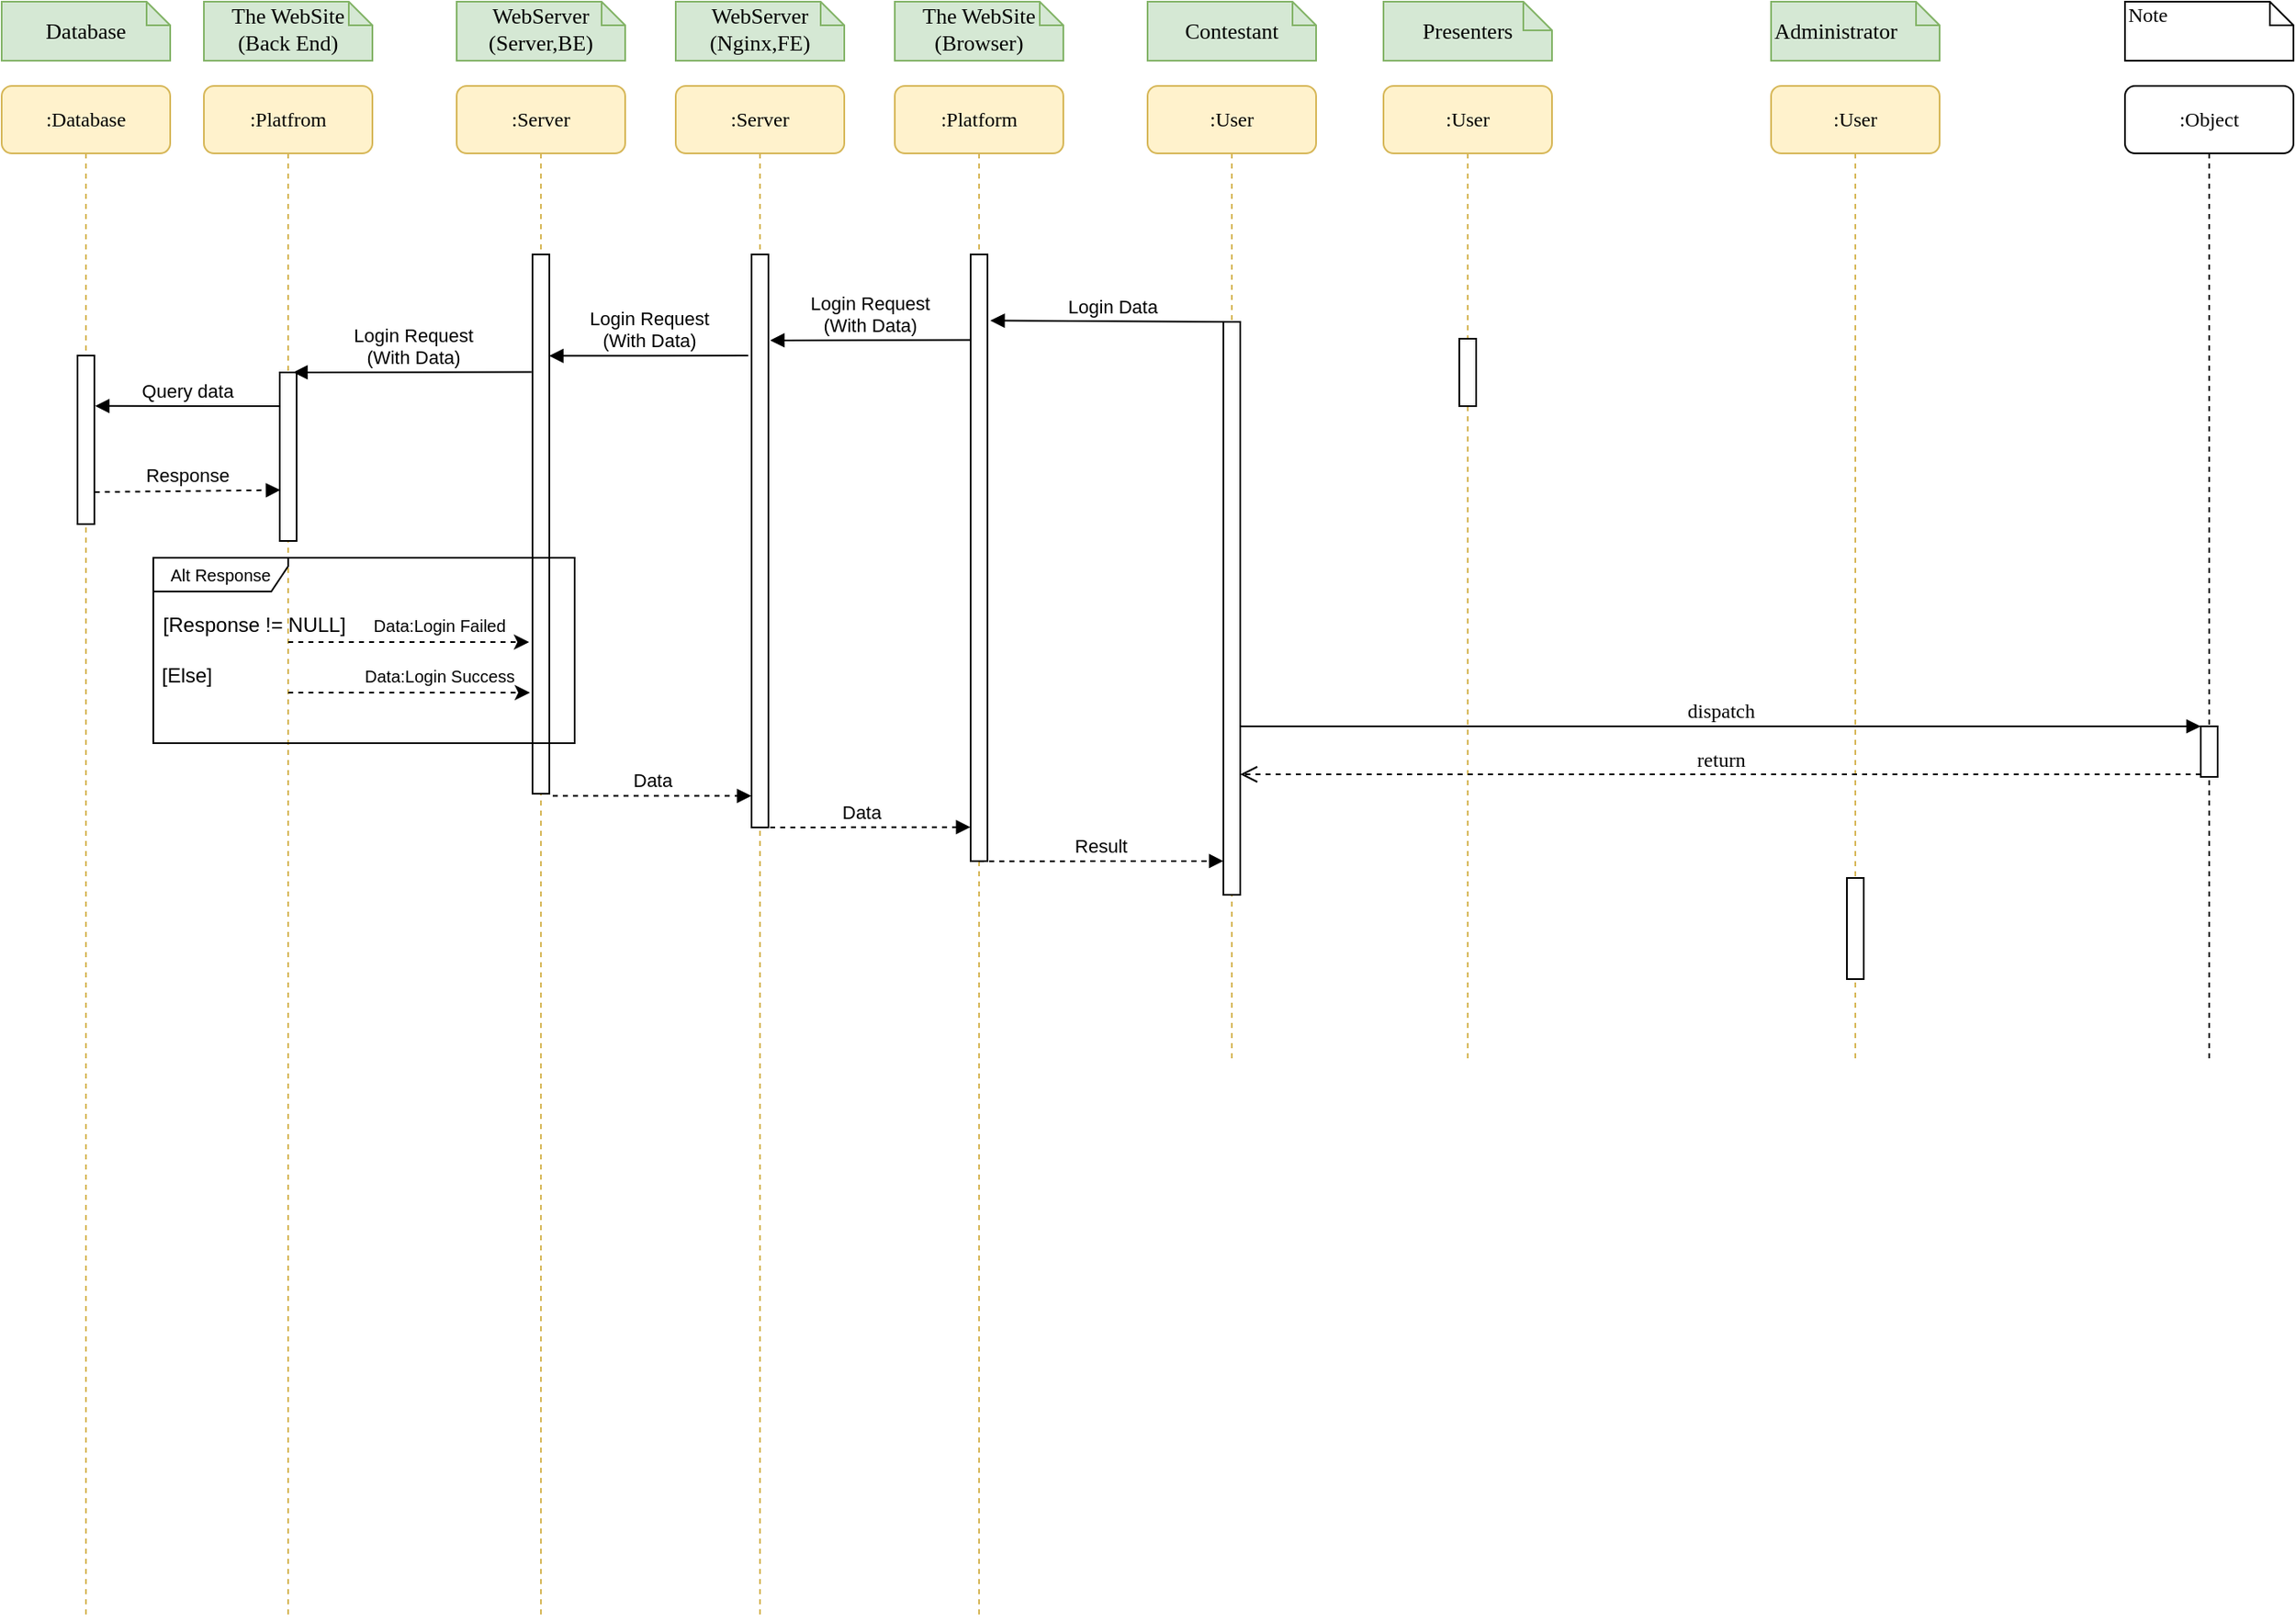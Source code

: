 <mxfile version="12.9.14" type="github">
  <diagram name="Page-1" id="13e1069c-82ec-6db2-03f1-153e76fe0fe0">
    <mxGraphModel dx="805" dy="608" grid="1" gridSize="10" guides="1" tooltips="1" connect="1" arrows="1" fold="1" page="1" pageScale="1" pageWidth="1654" pageHeight="1169" background="#ffffff" math="0" shadow="0">
      <root>
        <mxCell id="0" />
        <mxCell id="1" parent="0" />
        <mxCell id="7baba1c4bc27f4b0-2" value=":Database" style="shape=umlLifeline;perimeter=lifelinePerimeter;whiteSpace=wrap;html=1;container=1;collapsible=0;recursiveResize=0;outlineConnect=0;rounded=1;shadow=0;comic=0;labelBackgroundColor=none;strokeWidth=1;fontFamily=Verdana;fontSize=12;align=center;fillColor=#fff2cc;strokeColor=#d6b656;" parent="1" vertex="1">
          <mxGeometry x="500" y="80" width="100" height="910" as="geometry" />
        </mxCell>
        <mxCell id="7baba1c4bc27f4b0-10" value="" style="html=1;points=[];perimeter=orthogonalPerimeter;rounded=0;shadow=0;comic=0;labelBackgroundColor=none;strokeWidth=1;fontFamily=Verdana;fontSize=12;align=center;" parent="7baba1c4bc27f4b0-2" vertex="1">
          <mxGeometry x="45" y="160" width="10" height="100" as="geometry" />
        </mxCell>
        <mxCell id="7baba1c4bc27f4b0-3" value=":Platfrom" style="shape=umlLifeline;perimeter=lifelinePerimeter;whiteSpace=wrap;html=1;container=1;collapsible=0;recursiveResize=0;outlineConnect=0;rounded=1;shadow=0;comic=0;labelBackgroundColor=none;strokeWidth=1;fontFamily=Verdana;fontSize=12;align=center;fillColor=#fff2cc;strokeColor=#d6b656;" parent="1" vertex="1">
          <mxGeometry x="620" y="80" width="100" height="910" as="geometry" />
        </mxCell>
        <mxCell id="7baba1c4bc27f4b0-13" value="" style="html=1;points=[];perimeter=orthogonalPerimeter;rounded=0;shadow=0;comic=0;labelBackgroundColor=none;strokeWidth=1;fontFamily=Verdana;fontSize=12;align=center;" parent="7baba1c4bc27f4b0-3" vertex="1">
          <mxGeometry x="45" y="170" width="10" height="100" as="geometry" />
        </mxCell>
        <mxCell id="7baba1c4bc27f4b0-4" value=":User" style="shape=umlLifeline;perimeter=lifelinePerimeter;whiteSpace=wrap;html=1;container=1;collapsible=0;recursiveResize=0;outlineConnect=0;rounded=1;shadow=0;comic=0;labelBackgroundColor=none;strokeWidth=1;fontFamily=Verdana;fontSize=12;align=center;fillColor=#fff2cc;strokeColor=#d6b656;" parent="1" vertex="1">
          <mxGeometry x="1180" y="80" width="100" height="580" as="geometry" />
        </mxCell>
        <mxCell id="7baba1c4bc27f4b0-16" value="" style="html=1;points=[];perimeter=orthogonalPerimeter;rounded=0;shadow=0;comic=0;labelBackgroundColor=none;strokeWidth=1;fontFamily=Verdana;fontSize=12;align=center;" parent="7baba1c4bc27f4b0-4" vertex="1">
          <mxGeometry x="45" y="140" width="10" height="340" as="geometry" />
        </mxCell>
        <mxCell id="7baba1c4bc27f4b0-5" value=":User" style="shape=umlLifeline;perimeter=lifelinePerimeter;whiteSpace=wrap;html=1;container=1;collapsible=0;recursiveResize=0;outlineConnect=0;rounded=1;shadow=0;comic=0;labelBackgroundColor=none;strokeWidth=1;fontFamily=Verdana;fontSize=12;align=center;fillColor=#fff2cc;strokeColor=#d6b656;" parent="1" vertex="1">
          <mxGeometry x="1320" y="80" width="100" height="580" as="geometry" />
        </mxCell>
        <mxCell id="7baba1c4bc27f4b0-19" value="" style="html=1;points=[];perimeter=orthogonalPerimeter;rounded=0;shadow=0;comic=0;labelBackgroundColor=none;strokeWidth=1;fontFamily=Verdana;fontSize=12;align=center;" parent="7baba1c4bc27f4b0-5" vertex="1">
          <mxGeometry x="45" y="150" width="10" height="40" as="geometry" />
        </mxCell>
        <mxCell id="7baba1c4bc27f4b0-6" value=":User" style="shape=umlLifeline;perimeter=lifelinePerimeter;whiteSpace=wrap;html=1;container=1;collapsible=0;recursiveResize=0;outlineConnect=0;rounded=1;shadow=0;comic=0;labelBackgroundColor=none;strokeWidth=1;fontFamily=Verdana;fontSize=12;align=center;fillColor=#fff2cc;strokeColor=#d6b656;" parent="1" vertex="1">
          <mxGeometry x="1550" y="80" width="100" height="580" as="geometry" />
        </mxCell>
        <mxCell id="7baba1c4bc27f4b0-28" value="" style="html=1;points=[];perimeter=orthogonalPerimeter;rounded=0;shadow=0;comic=0;labelBackgroundColor=none;strokeWidth=1;fontFamily=Verdana;fontSize=12;align=center;" parent="7baba1c4bc27f4b0-6" vertex="1">
          <mxGeometry x="45" y="470" width="10" height="60" as="geometry" />
        </mxCell>
        <mxCell id="7baba1c4bc27f4b0-7" value=":Object" style="shape=umlLifeline;perimeter=lifelinePerimeter;whiteSpace=wrap;html=1;container=1;collapsible=0;recursiveResize=0;outlineConnect=0;rounded=1;shadow=0;comic=0;labelBackgroundColor=none;strokeWidth=1;fontFamily=Verdana;fontSize=12;align=center;" parent="1" vertex="1">
          <mxGeometry x="1760" y="80" width="100" height="580" as="geometry" />
        </mxCell>
        <mxCell id="7baba1c4bc27f4b0-25" value="" style="html=1;points=[];perimeter=orthogonalPerimeter;rounded=0;shadow=0;comic=0;labelBackgroundColor=none;strokeColor=#000000;strokeWidth=1;fillColor=#FFFFFF;fontFamily=Verdana;fontSize=12;fontColor=#000000;align=center;" parent="7baba1c4bc27f4b0-7" vertex="1">
          <mxGeometry x="45" y="380" width="10" height="30" as="geometry" />
        </mxCell>
        <mxCell id="7baba1c4bc27f4b0-8" value=":Platform" style="shape=umlLifeline;perimeter=lifelinePerimeter;whiteSpace=wrap;html=1;container=1;collapsible=0;recursiveResize=0;outlineConnect=0;rounded=1;shadow=0;comic=0;labelBackgroundColor=none;strokeWidth=1;fontFamily=Verdana;fontSize=12;align=center;fillColor=#fff2cc;strokeColor=#d6b656;" parent="1" vertex="1">
          <mxGeometry x="1030" y="80" width="100" height="910" as="geometry" />
        </mxCell>
        <mxCell id="7baba1c4bc27f4b0-9" value="" style="html=1;points=[];perimeter=orthogonalPerimeter;rounded=0;shadow=0;comic=0;labelBackgroundColor=none;strokeWidth=1;fontFamily=Verdana;fontSize=12;align=center;" parent="7baba1c4bc27f4b0-8" vertex="1">
          <mxGeometry x="45" y="100" width="10" height="360" as="geometry" />
        </mxCell>
        <mxCell id="7baba1c4bc27f4b0-26" value="dispatch" style="html=1;verticalAlign=bottom;endArrow=block;entryX=0;entryY=0;labelBackgroundColor=none;fontFamily=Verdana;fontSize=12;" parent="1" target="7baba1c4bc27f4b0-25" edge="1">
          <mxGeometry relative="1" as="geometry">
            <mxPoint x="1235" y="460.0" as="sourcePoint" />
          </mxGeometry>
        </mxCell>
        <mxCell id="7baba1c4bc27f4b0-27" value="return" style="html=1;verticalAlign=bottom;endArrow=open;dashed=1;endSize=8;exitX=0;exitY=0.95;labelBackgroundColor=none;fontFamily=Verdana;fontSize=12;" parent="1" source="7baba1c4bc27f4b0-25" edge="1">
          <mxGeometry relative="1" as="geometry">
            <mxPoint x="1235" y="488.5" as="targetPoint" />
          </mxGeometry>
        </mxCell>
        <mxCell id="7baba1c4bc27f4b0-40" value="&lt;div&gt;&lt;span style=&quot;line-height: 120% ; font-size: 13px&quot;&gt;The WebSite&lt;/span&gt;&lt;/div&gt;&lt;div&gt;&lt;span style=&quot;line-height: 120% ; font-size: 13px&quot;&gt;(Browser)&lt;/span&gt;&lt;/div&gt;" style="shape=note;whiteSpace=wrap;html=1;size=14;verticalAlign=top;align=center;spacingTop=-6;rounded=0;shadow=0;comic=0;labelBackgroundColor=none;strokeWidth=1;fontFamily=Verdana;fontSize=12;fillColor=#d5e8d4;strokeColor=#82b366;" parent="1" vertex="1">
          <mxGeometry x="1030" y="30" width="100" height="35" as="geometry" />
        </mxCell>
        <mxCell id="7baba1c4bc27f4b0-41" value="&lt;font style=&quot;font-size: 13px ; line-height: 260%&quot;&gt;Database&lt;/font&gt;" style="shape=note;whiteSpace=wrap;html=1;size=14;verticalAlign=top;align=center;spacingTop=-6;rounded=0;shadow=0;comic=0;labelBackgroundColor=none;strokeWidth=1;fontFamily=Verdana;fontSize=12;fillColor=#d5e8d4;strokeColor=#82b366;" parent="1" vertex="1">
          <mxGeometry x="500" y="30" width="100" height="35" as="geometry" />
        </mxCell>
        <mxCell id="7baba1c4bc27f4b0-42" value="&lt;div style=&quot;font-size: 13px&quot;&gt;&lt;span&gt;&lt;font style=&quot;font-size: 13px&quot;&gt;The WebSite&lt;/font&gt;&lt;/span&gt;&lt;/div&gt;&lt;div style=&quot;font-size: 13px&quot;&gt;&lt;span&gt;&lt;font style=&quot;font-size: 13px&quot;&gt;(Back End)&lt;/font&gt;&lt;/span&gt;&lt;/div&gt;" style="shape=note;whiteSpace=wrap;html=1;size=14;verticalAlign=top;align=center;spacingTop=-6;rounded=0;shadow=0;comic=0;labelBackgroundColor=none;strokeWidth=1;fontFamily=Verdana;fontSize=12;fillColor=#d5e8d4;strokeColor=#82b366;" parent="1" vertex="1">
          <mxGeometry x="620" y="30" width="100" height="35" as="geometry" />
        </mxCell>
        <mxCell id="7baba1c4bc27f4b0-43" value="&lt;font style=&quot;font-size: 13px ; line-height: 260%&quot;&gt;Contestant&lt;/font&gt;" style="shape=note;whiteSpace=wrap;html=1;size=14;verticalAlign=top;align=center;spacingTop=-6;rounded=0;shadow=0;comic=0;labelBackgroundColor=none;strokeWidth=1;fontFamily=Verdana;fontSize=12;fillColor=#d5e8d4;strokeColor=#82b366;" parent="1" vertex="1">
          <mxGeometry x="1180" y="30" width="100" height="35" as="geometry" />
        </mxCell>
        <mxCell id="7baba1c4bc27f4b0-44" value="&lt;font style=&quot;font-size: 13px ; line-height: 260%&quot;&gt;Presenters&lt;/font&gt;" style="shape=note;whiteSpace=wrap;html=1;size=17;verticalAlign=top;align=center;spacingTop=-6;rounded=0;shadow=0;comic=0;labelBackgroundColor=none;strokeWidth=1;fontFamily=Verdana;fontSize=12;fillColor=#d5e8d4;strokeColor=#82b366;" parent="1" vertex="1">
          <mxGeometry x="1320" y="30" width="100" height="35" as="geometry" />
        </mxCell>
        <mxCell id="7baba1c4bc27f4b0-45" value="&lt;font style=&quot;font-size: 13px ; line-height: 260%&quot;&gt;Administrator&lt;/font&gt;" style="shape=note;whiteSpace=wrap;html=1;size=14;verticalAlign=top;align=left;spacingTop=-6;rounded=0;shadow=0;comic=0;labelBackgroundColor=none;strokeWidth=1;fontFamily=Verdana;fontSize=12;fillColor=#d5e8d4;strokeColor=#82b366;" parent="1" vertex="1">
          <mxGeometry x="1550" y="30" width="100" height="35" as="geometry" />
        </mxCell>
        <mxCell id="7baba1c4bc27f4b0-46" value="Note" style="shape=note;whiteSpace=wrap;html=1;size=14;verticalAlign=top;align=left;spacingTop=-6;rounded=0;shadow=0;comic=0;labelBackgroundColor=none;strokeWidth=1;fontFamily=Verdana;fontSize=12" parent="1" vertex="1">
          <mxGeometry x="1760" y="30" width="100" height="35" as="geometry" />
        </mxCell>
        <mxCell id="4uj9QXO0IwnyNkfjcyjK-6" value="&lt;div style=&quot;font-size: 13px&quot;&gt;WebServer&lt;/div&gt;&lt;div style=&quot;font-size: 13px&quot;&gt;(Nginx,FE)&lt;/div&gt;" style="shape=note;whiteSpace=wrap;html=1;size=14;verticalAlign=top;align=center;spacingTop=-6;rounded=0;shadow=0;comic=0;labelBackgroundColor=none;strokeWidth=1;fontFamily=Verdana;fontSize=12;fillColor=#d5e8d4;strokeColor=#82b366;" vertex="1" parent="1">
          <mxGeometry x="900" y="30" width="100" height="35" as="geometry" />
        </mxCell>
        <mxCell id="4uj9QXO0IwnyNkfjcyjK-7" value=":Server" style="shape=umlLifeline;perimeter=lifelinePerimeter;whiteSpace=wrap;html=1;container=1;collapsible=0;recursiveResize=0;outlineConnect=0;rounded=1;shadow=0;comic=0;labelBackgroundColor=none;strokeWidth=1;fontFamily=Verdana;fontSize=12;align=center;fillColor=#fff2cc;strokeColor=#d6b656;" vertex="1" parent="1">
          <mxGeometry x="900" y="80" width="100" height="910" as="geometry" />
        </mxCell>
        <mxCell id="4uj9QXO0IwnyNkfjcyjK-8" value="" style="html=1;points=[];perimeter=orthogonalPerimeter;rounded=0;shadow=0;comic=0;labelBackgroundColor=none;strokeWidth=1;fontFamily=Verdana;fontSize=12;align=center;" vertex="1" parent="4uj9QXO0IwnyNkfjcyjK-7">
          <mxGeometry x="45" y="100" width="10" height="340" as="geometry" />
        </mxCell>
        <mxCell id="4uj9QXO0IwnyNkfjcyjK-10" value=":Server" style="shape=umlLifeline;perimeter=lifelinePerimeter;whiteSpace=wrap;html=1;container=1;collapsible=0;recursiveResize=0;outlineConnect=0;rounded=1;shadow=0;comic=0;labelBackgroundColor=none;strokeWidth=1;fontFamily=Verdana;fontSize=12;align=center;fillColor=#fff2cc;strokeColor=#d6b656;" vertex="1" parent="1">
          <mxGeometry x="770" y="80" width="100" height="910" as="geometry" />
        </mxCell>
        <mxCell id="4uj9QXO0IwnyNkfjcyjK-11" value="" style="html=1;points=[];perimeter=orthogonalPerimeter;rounded=0;shadow=0;comic=0;labelBackgroundColor=none;strokeWidth=1;fontFamily=Verdana;fontSize=12;align=center;" vertex="1" parent="4uj9QXO0IwnyNkfjcyjK-10">
          <mxGeometry x="45" y="100" width="10" height="320" as="geometry" />
        </mxCell>
        <mxCell id="4uj9QXO0IwnyNkfjcyjK-12" value="&lt;div style=&quot;font-size: 13px&quot;&gt;WebServer&lt;/div&gt;&lt;div style=&quot;font-size: 13px&quot;&gt;(Server,BE)&lt;/div&gt;" style="shape=note;whiteSpace=wrap;html=1;size=14;verticalAlign=top;align=center;spacingTop=-6;rounded=0;shadow=0;comic=0;labelBackgroundColor=none;strokeWidth=1;fontFamily=Verdana;fontSize=12;fillColor=#d5e8d4;strokeColor=#82b366;" vertex="1" parent="1">
          <mxGeometry x="770" y="30" width="100" height="35" as="geometry" />
        </mxCell>
        <mxCell id="4uj9QXO0IwnyNkfjcyjK-17" value="Login Data" style="html=1;verticalAlign=bottom;endArrow=block;entryX=1.167;entryY=0.109;entryDx=0;entryDy=0;entryPerimeter=0;" edge="1" parent="1" source="7baba1c4bc27f4b0-4" target="7baba1c4bc27f4b0-9">
          <mxGeometry width="80" relative="1" as="geometry">
            <mxPoint x="1110" y="220" as="sourcePoint" />
            <mxPoint x="1090" y="220" as="targetPoint" />
            <Array as="points">
              <mxPoint x="1230" y="220" />
            </Array>
          </mxGeometry>
        </mxCell>
        <mxCell id="4uj9QXO0IwnyNkfjcyjK-18" value="Login Request&lt;br&gt;(With Data)" style="html=1;verticalAlign=bottom;endArrow=block;entryX=1.1;entryY=0.15;entryDx=0;entryDy=0;entryPerimeter=0;" edge="1" parent="1" target="4uj9QXO0IwnyNkfjcyjK-8">
          <mxGeometry width="80" relative="1" as="geometry">
            <mxPoint x="1074.7" y="230.78" as="sourcePoint" />
            <mxPoint x="960" y="231" as="targetPoint" />
            <Array as="points" />
          </mxGeometry>
        </mxCell>
        <mxCell id="4uj9QXO0IwnyNkfjcyjK-19" value="Login Request&lt;br&gt;(With Data)" style="html=1;verticalAlign=bottom;endArrow=block;entryX=0.98;entryY=0.188;entryDx=0;entryDy=0;entryPerimeter=0;" edge="1" parent="1" target="4uj9QXO0IwnyNkfjcyjK-11">
          <mxGeometry width="80" relative="1" as="geometry">
            <mxPoint x="943" y="240" as="sourcePoint" />
            <mxPoint x="830" y="241" as="targetPoint" />
            <Array as="points" />
          </mxGeometry>
        </mxCell>
        <mxCell id="4uj9QXO0IwnyNkfjcyjK-20" value="Login Request&lt;br&gt;(With Data)" style="html=1;verticalAlign=bottom;endArrow=block;exitX=-0.06;exitY=0.218;exitDx=0;exitDy=0;exitPerimeter=0;" edge="1" parent="1" source="4uj9QXO0IwnyNkfjcyjK-11">
          <mxGeometry width="80" relative="1" as="geometry">
            <mxPoint x="809.3" y="249.94" as="sourcePoint" />
            <mxPoint x="673" y="250" as="targetPoint" />
            <Array as="points" />
          </mxGeometry>
        </mxCell>
        <mxCell id="4uj9QXO0IwnyNkfjcyjK-21" value="Query data" style="html=1;verticalAlign=bottom;endArrow=block;entryX=1.039;entryY=0.299;entryDx=0;entryDy=0;entryPerimeter=0;" edge="1" parent="1" target="7baba1c4bc27f4b0-10">
          <mxGeometry width="80" relative="1" as="geometry">
            <mxPoint x="665" y="270" as="sourcePoint" />
            <mxPoint x="557" y="270" as="targetPoint" />
            <Array as="points" />
          </mxGeometry>
        </mxCell>
        <mxCell id="4uj9QXO0IwnyNkfjcyjK-22" value="Response" style="html=1;verticalAlign=bottom;endArrow=block;exitX=1.02;exitY=0.81;exitDx=0;exitDy=0;exitPerimeter=0;entryX=0.033;entryY=0.698;entryDx=0;entryDy=0;entryPerimeter=0;dashed=1;" edge="1" parent="1" source="7baba1c4bc27f4b0-10" target="7baba1c4bc27f4b0-13">
          <mxGeometry width="80" relative="1" as="geometry">
            <mxPoint x="560" y="300" as="sourcePoint" />
            <mxPoint x="640" y="300" as="targetPoint" />
          </mxGeometry>
        </mxCell>
        <mxCell id="4uj9QXO0IwnyNkfjcyjK-23" value="&lt;font style=&quot;font-size: 10px&quot;&gt;Alt Response&lt;/font&gt;" style="shape=umlFrame;whiteSpace=wrap;html=1;width=80;height=20;" vertex="1" parent="1">
          <mxGeometry x="590" y="360" width="250" height="110" as="geometry" />
        </mxCell>
        <mxCell id="4uj9QXO0IwnyNkfjcyjK-25" value="[Response != NULL]" style="text;html=1;strokeColor=none;fillColor=none;align=center;verticalAlign=middle;whiteSpace=wrap;rounded=0;" vertex="1" parent="1">
          <mxGeometry x="590" y="390" width="120" height="20" as="geometry" />
        </mxCell>
        <mxCell id="4uj9QXO0IwnyNkfjcyjK-26" value="[Else]" style="text;html=1;strokeColor=none;fillColor=none;align=center;verticalAlign=middle;whiteSpace=wrap;rounded=0;" vertex="1" parent="1">
          <mxGeometry x="590" y="420" width="40" height="20" as="geometry" />
        </mxCell>
        <mxCell id="4uj9QXO0IwnyNkfjcyjK-27" value="" style="endArrow=classic;html=1;dashed=1;" edge="1" parent="1" source="7baba1c4bc27f4b0-3">
          <mxGeometry width="50" height="50" relative="1" as="geometry">
            <mxPoint x="690" y="420" as="sourcePoint" />
            <mxPoint x="813" y="410" as="targetPoint" />
          </mxGeometry>
        </mxCell>
        <mxCell id="4uj9QXO0IwnyNkfjcyjK-28" value="&lt;font style=&quot;font-size: 10px&quot;&gt;Data:Login Failed&lt;/font&gt;" style="text;html=1;strokeColor=none;fillColor=none;align=center;verticalAlign=middle;whiteSpace=wrap;rounded=0;" vertex="1" parent="1">
          <mxGeometry x="710" y="390" width="100" height="20" as="geometry" />
        </mxCell>
        <mxCell id="4uj9QXO0IwnyNkfjcyjK-31" value="" style="endArrow=classic;html=1;dashed=1;" edge="1" parent="1">
          <mxGeometry width="50" height="50" relative="1" as="geometry">
            <mxPoint x="670" y="440" as="sourcePoint" />
            <mxPoint x="813.5" y="440" as="targetPoint" />
          </mxGeometry>
        </mxCell>
        <mxCell id="4uj9QXO0IwnyNkfjcyjK-32" value="&lt;font style=&quot;font-size: 10px&quot;&gt;Data:Login Success&lt;/font&gt;" style="text;html=1;strokeColor=none;fillColor=none;align=center;verticalAlign=middle;whiteSpace=wrap;rounded=0;" vertex="1" parent="1">
          <mxGeometry x="705" y="420" width="110" height="20" as="geometry" />
        </mxCell>
        <mxCell id="4uj9QXO0IwnyNkfjcyjK-39" value="Data" style="html=1;verticalAlign=bottom;endArrow=block;exitX=1.02;exitY=0.81;exitDx=0;exitDy=0;exitPerimeter=0;entryX=-0.011;entryY=0.945;entryDx=0;entryDy=0;entryPerimeter=0;dashed=1;" edge="1" parent="1" target="4uj9QXO0IwnyNkfjcyjK-8">
          <mxGeometry width="80" relative="1" as="geometry">
            <mxPoint x="827" y="501.2" as="sourcePoint" />
            <mxPoint x="937.13" y="500.0" as="targetPoint" />
          </mxGeometry>
        </mxCell>
        <mxCell id="4uj9QXO0IwnyNkfjcyjK-40" value="Data" style="html=1;verticalAlign=bottom;endArrow=block;exitX=1.02;exitY=0.81;exitDx=0;exitDy=0;exitPerimeter=0;entryX=-0.011;entryY=0.944;entryDx=0;entryDy=0;entryPerimeter=0;dashed=1;" edge="1" parent="1" target="7baba1c4bc27f4b0-9">
          <mxGeometry x="-0.039" width="80" relative="1" as="geometry">
            <mxPoint x="950" y="520" as="sourcePoint" />
            <mxPoint x="1067.89" y="520.1" as="targetPoint" />
            <mxPoint as="offset" />
          </mxGeometry>
        </mxCell>
        <mxCell id="4uj9QXO0IwnyNkfjcyjK-41" value="Result" style="html=1;verticalAlign=bottom;endArrow=block;exitX=1.02;exitY=0.81;exitDx=0;exitDy=0;exitPerimeter=0;entryX=0.002;entryY=0.941;entryDx=0;entryDy=0;entryPerimeter=0;dashed=1;" edge="1" parent="1" target="7baba1c4bc27f4b0-16">
          <mxGeometry width="80" relative="1" as="geometry">
            <mxPoint x="1080" y="540.16" as="sourcePoint" />
            <mxPoint x="1204.89" y="540.0" as="targetPoint" />
          </mxGeometry>
        </mxCell>
      </root>
    </mxGraphModel>
  </diagram>
</mxfile>
